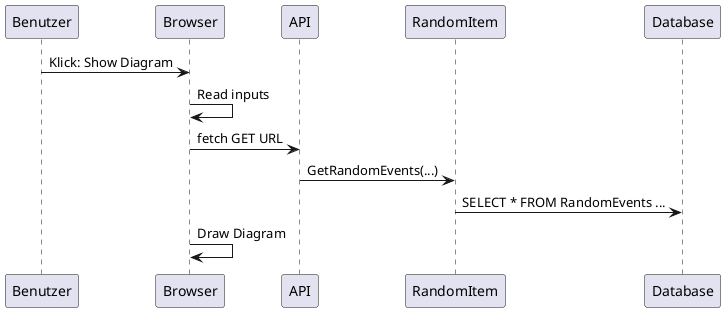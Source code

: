 @startuml Sequence

Benutzer -> Browser: Klick: Show Diagram
Browser -> Browser: Read inputs
Browser -> API: fetch GET URL
API -> RandomItem: GetRandomEvents(...)
RandomItem -> Database: SELECT * FROM RandomEvents ...

Browser -> Browser: Draw Diagram

@enduml
